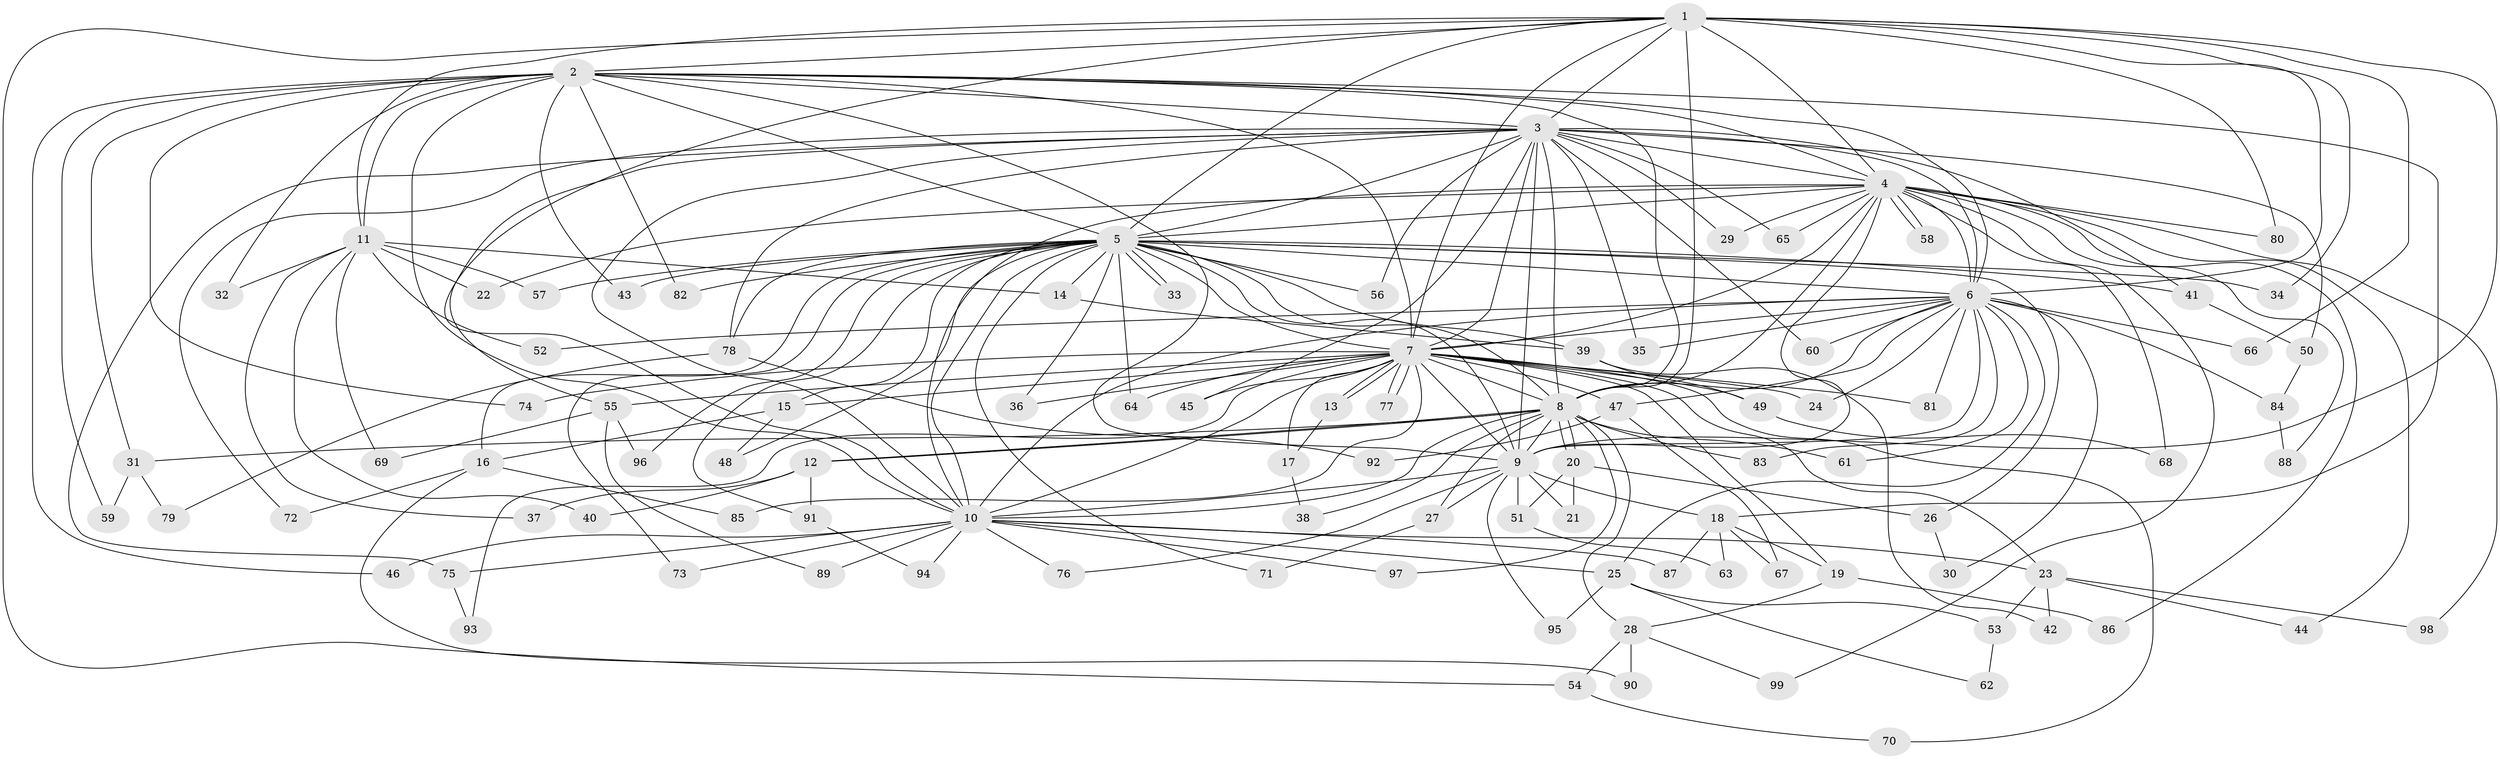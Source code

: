 // coarse degree distribution, {29: 0.014084507042253521, 18: 0.028169014084507043, 16: 0.028169014084507043, 19: 0.014084507042253521, 25: 0.014084507042253521, 20: 0.014084507042253521, 10: 0.014084507042253521, 5: 0.056338028169014086, 2: 0.5633802816901409, 4: 0.08450704225352113, 3: 0.14084507042253522, 6: 0.014084507042253521, 1: 0.014084507042253521}
// Generated by graph-tools (version 1.1) at 2025/51/02/27/25 19:51:42]
// undirected, 99 vertices, 223 edges
graph export_dot {
graph [start="1"]
  node [color=gray90,style=filled];
  1;
  2;
  3;
  4;
  5;
  6;
  7;
  8;
  9;
  10;
  11;
  12;
  13;
  14;
  15;
  16;
  17;
  18;
  19;
  20;
  21;
  22;
  23;
  24;
  25;
  26;
  27;
  28;
  29;
  30;
  31;
  32;
  33;
  34;
  35;
  36;
  37;
  38;
  39;
  40;
  41;
  42;
  43;
  44;
  45;
  46;
  47;
  48;
  49;
  50;
  51;
  52;
  53;
  54;
  55;
  56;
  57;
  58;
  59;
  60;
  61;
  62;
  63;
  64;
  65;
  66;
  67;
  68;
  69;
  70;
  71;
  72;
  73;
  74;
  75;
  76;
  77;
  78;
  79;
  80;
  81;
  82;
  83;
  84;
  85;
  86;
  87;
  88;
  89;
  90;
  91;
  92;
  93;
  94;
  95;
  96;
  97;
  98;
  99;
  1 -- 2;
  1 -- 3;
  1 -- 4;
  1 -- 5;
  1 -- 6;
  1 -- 7;
  1 -- 8;
  1 -- 9;
  1 -- 10;
  1 -- 11;
  1 -- 34;
  1 -- 54;
  1 -- 66;
  1 -- 80;
  2 -- 3;
  2 -- 4;
  2 -- 5;
  2 -- 6;
  2 -- 7;
  2 -- 8;
  2 -- 9;
  2 -- 10;
  2 -- 11;
  2 -- 18;
  2 -- 31;
  2 -- 32;
  2 -- 43;
  2 -- 46;
  2 -- 59;
  2 -- 74;
  2 -- 82;
  3 -- 4;
  3 -- 5;
  3 -- 6;
  3 -- 7;
  3 -- 8;
  3 -- 9;
  3 -- 10;
  3 -- 29;
  3 -- 35;
  3 -- 41;
  3 -- 45;
  3 -- 50;
  3 -- 55;
  3 -- 56;
  3 -- 60;
  3 -- 65;
  3 -- 72;
  3 -- 75;
  3 -- 78;
  4 -- 5;
  4 -- 6;
  4 -- 7;
  4 -- 8;
  4 -- 9;
  4 -- 10;
  4 -- 22;
  4 -- 29;
  4 -- 44;
  4 -- 58;
  4 -- 58;
  4 -- 65;
  4 -- 68;
  4 -- 80;
  4 -- 86;
  4 -- 88;
  4 -- 98;
  4 -- 99;
  5 -- 6;
  5 -- 7;
  5 -- 8;
  5 -- 9;
  5 -- 10;
  5 -- 14;
  5 -- 15;
  5 -- 16;
  5 -- 26;
  5 -- 33;
  5 -- 33;
  5 -- 34;
  5 -- 36;
  5 -- 39;
  5 -- 41;
  5 -- 43;
  5 -- 48;
  5 -- 56;
  5 -- 57;
  5 -- 64;
  5 -- 71;
  5 -- 73;
  5 -- 78;
  5 -- 82;
  5 -- 91;
  5 -- 96;
  6 -- 7;
  6 -- 8;
  6 -- 9;
  6 -- 10;
  6 -- 24;
  6 -- 25;
  6 -- 30;
  6 -- 35;
  6 -- 47;
  6 -- 52;
  6 -- 60;
  6 -- 61;
  6 -- 66;
  6 -- 81;
  6 -- 83;
  6 -- 84;
  7 -- 8;
  7 -- 9;
  7 -- 10;
  7 -- 13;
  7 -- 13;
  7 -- 15;
  7 -- 17;
  7 -- 19;
  7 -- 23;
  7 -- 24;
  7 -- 36;
  7 -- 45;
  7 -- 47;
  7 -- 49;
  7 -- 55;
  7 -- 64;
  7 -- 70;
  7 -- 74;
  7 -- 77;
  7 -- 77;
  7 -- 81;
  7 -- 85;
  7 -- 93;
  8 -- 9;
  8 -- 10;
  8 -- 12;
  8 -- 12;
  8 -- 20;
  8 -- 20;
  8 -- 27;
  8 -- 28;
  8 -- 31;
  8 -- 38;
  8 -- 61;
  8 -- 83;
  8 -- 97;
  9 -- 10;
  9 -- 18;
  9 -- 21;
  9 -- 27;
  9 -- 51;
  9 -- 76;
  9 -- 95;
  10 -- 23;
  10 -- 25;
  10 -- 46;
  10 -- 73;
  10 -- 75;
  10 -- 76;
  10 -- 87;
  10 -- 89;
  10 -- 94;
  10 -- 97;
  11 -- 14;
  11 -- 22;
  11 -- 32;
  11 -- 37;
  11 -- 40;
  11 -- 52;
  11 -- 57;
  11 -- 69;
  12 -- 37;
  12 -- 40;
  12 -- 91;
  13 -- 17;
  14 -- 39;
  15 -- 16;
  15 -- 48;
  16 -- 72;
  16 -- 85;
  16 -- 90;
  17 -- 38;
  18 -- 19;
  18 -- 63;
  18 -- 67;
  18 -- 87;
  19 -- 28;
  19 -- 86;
  20 -- 21;
  20 -- 26;
  20 -- 51;
  23 -- 42;
  23 -- 44;
  23 -- 53;
  23 -- 98;
  25 -- 53;
  25 -- 62;
  25 -- 95;
  26 -- 30;
  27 -- 71;
  28 -- 54;
  28 -- 90;
  28 -- 99;
  31 -- 59;
  31 -- 79;
  39 -- 42;
  39 -- 49;
  41 -- 50;
  47 -- 67;
  47 -- 92;
  49 -- 68;
  50 -- 84;
  51 -- 63;
  53 -- 62;
  54 -- 70;
  55 -- 69;
  55 -- 89;
  55 -- 96;
  75 -- 93;
  78 -- 79;
  78 -- 92;
  84 -- 88;
  91 -- 94;
}
